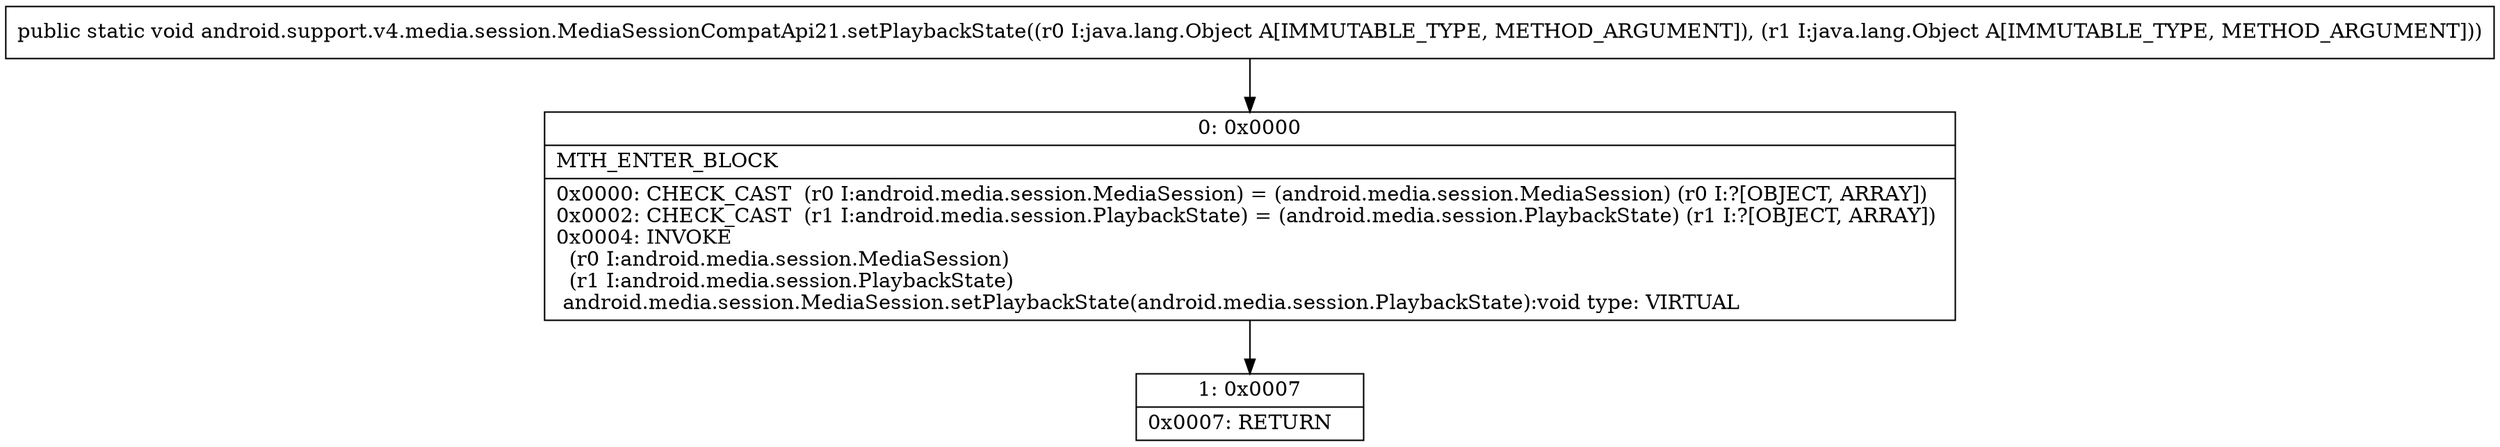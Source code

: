 digraph "CFG forandroid.support.v4.media.session.MediaSessionCompatApi21.setPlaybackState(Ljava\/lang\/Object;Ljava\/lang\/Object;)V" {
Node_0 [shape=record,label="{0\:\ 0x0000|MTH_ENTER_BLOCK\l|0x0000: CHECK_CAST  (r0 I:android.media.session.MediaSession) = (android.media.session.MediaSession) (r0 I:?[OBJECT, ARRAY]) \l0x0002: CHECK_CAST  (r1 I:android.media.session.PlaybackState) = (android.media.session.PlaybackState) (r1 I:?[OBJECT, ARRAY]) \l0x0004: INVOKE  \l  (r0 I:android.media.session.MediaSession)\l  (r1 I:android.media.session.PlaybackState)\l android.media.session.MediaSession.setPlaybackState(android.media.session.PlaybackState):void type: VIRTUAL \l}"];
Node_1 [shape=record,label="{1\:\ 0x0007|0x0007: RETURN   \l}"];
MethodNode[shape=record,label="{public static void android.support.v4.media.session.MediaSessionCompatApi21.setPlaybackState((r0 I:java.lang.Object A[IMMUTABLE_TYPE, METHOD_ARGUMENT]), (r1 I:java.lang.Object A[IMMUTABLE_TYPE, METHOD_ARGUMENT])) }"];
MethodNode -> Node_0;
Node_0 -> Node_1;
}

